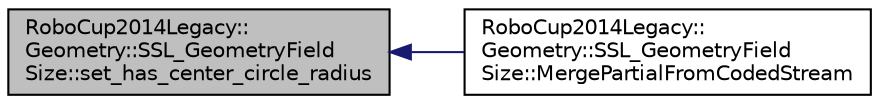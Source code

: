 digraph "RoboCup2014Legacy::Geometry::SSL_GeometryFieldSize::set_has_center_circle_radius"
{
 // INTERACTIVE_SVG=YES
  edge [fontname="Helvetica",fontsize="10",labelfontname="Helvetica",labelfontsize="10"];
  node [fontname="Helvetica",fontsize="10",shape=record];
  rankdir="LR";
  Node1 [label="RoboCup2014Legacy::\lGeometry::SSL_GeometryField\lSize::set_has_center_circle_radius",height=0.2,width=0.4,color="black", fillcolor="grey75", style="filled", fontcolor="black"];
  Node1 -> Node2 [dir="back",color="midnightblue",fontsize="10",style="solid",fontname="Helvetica"];
  Node2 [label="RoboCup2014Legacy::\lGeometry::SSL_GeometryField\lSize::MergePartialFromCodedStream",height=0.2,width=0.4,color="black", fillcolor="white", style="filled",URL="$d5/d4b/class_robo_cup2014_legacy_1_1_geometry_1_1_s_s_l___geometry_field_size.html#a52d21aca459db632763f80167d04ad0e"];
}
